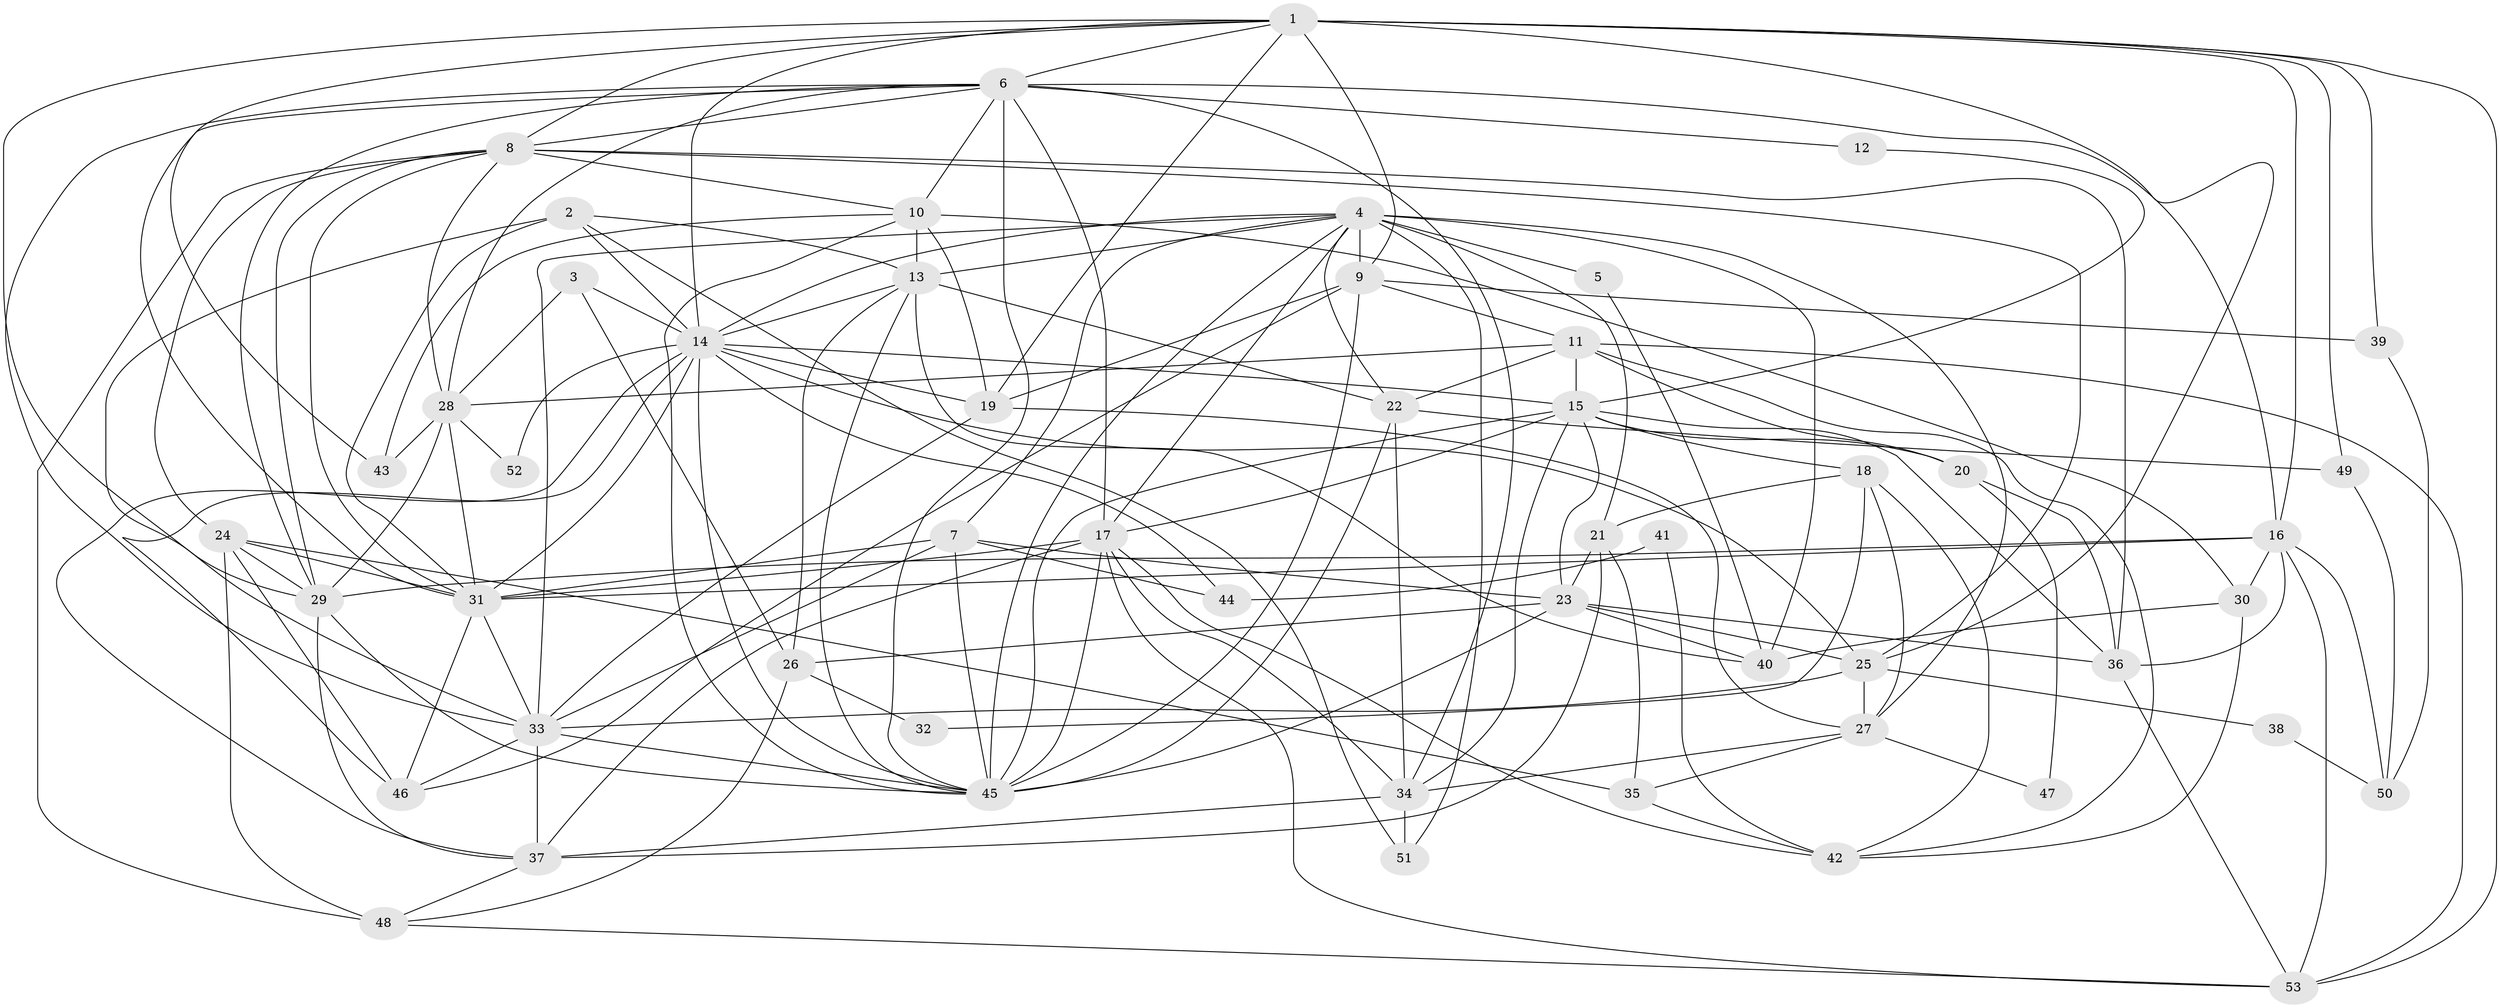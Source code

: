 // original degree distribution, {3: 0.29770992366412213, 5: 0.16030534351145037, 4: 0.2595419847328244, 7: 0.04580152671755725, 2: 0.1297709923664122, 6: 0.08396946564885496, 8: 0.022900763358778626}
// Generated by graph-tools (version 1.1) at 2025/51/03/04/25 22:51:20]
// undirected, 53 vertices, 164 edges
graph export_dot {
  node [color=gray90,style=filled];
  1;
  2;
  3;
  4;
  5;
  6;
  7;
  8;
  9;
  10;
  11;
  12;
  13;
  14;
  15;
  16;
  17;
  18;
  19;
  20;
  21;
  22;
  23;
  24;
  25;
  26;
  27;
  28;
  29;
  30;
  31;
  32;
  33;
  34;
  35;
  36;
  37;
  38;
  39;
  40;
  41;
  42;
  43;
  44;
  45;
  46;
  47;
  48;
  49;
  50;
  51;
  52;
  53;
  1 -- 6 [weight=1.0];
  1 -- 8 [weight=1.0];
  1 -- 9 [weight=1.0];
  1 -- 14 [weight=1.0];
  1 -- 16 [weight=1.0];
  1 -- 19 [weight=1.0];
  1 -- 25 [weight=1.0];
  1 -- 29 [weight=1.0];
  1 -- 39 [weight=1.0];
  1 -- 43 [weight=1.0];
  1 -- 49 [weight=1.0];
  1 -- 53 [weight=1.0];
  2 -- 13 [weight=1.0];
  2 -- 14 [weight=1.0];
  2 -- 31 [weight=2.0];
  2 -- 33 [weight=1.0];
  2 -- 51 [weight=1.0];
  3 -- 14 [weight=1.0];
  3 -- 26 [weight=1.0];
  3 -- 28 [weight=1.0];
  4 -- 5 [weight=2.0];
  4 -- 7 [weight=1.0];
  4 -- 9 [weight=1.0];
  4 -- 13 [weight=1.0];
  4 -- 14 [weight=1.0];
  4 -- 17 [weight=1.0];
  4 -- 21 [weight=1.0];
  4 -- 22 [weight=1.0];
  4 -- 27 [weight=1.0];
  4 -- 33 [weight=1.0];
  4 -- 40 [weight=2.0];
  4 -- 45 [weight=1.0];
  4 -- 51 [weight=1.0];
  5 -- 40 [weight=1.0];
  6 -- 8 [weight=1.0];
  6 -- 10 [weight=1.0];
  6 -- 12 [weight=1.0];
  6 -- 16 [weight=2.0];
  6 -- 17 [weight=1.0];
  6 -- 28 [weight=1.0];
  6 -- 29 [weight=1.0];
  6 -- 31 [weight=1.0];
  6 -- 33 [weight=1.0];
  6 -- 34 [weight=1.0];
  6 -- 45 [weight=1.0];
  7 -- 23 [weight=1.0];
  7 -- 31 [weight=2.0];
  7 -- 33 [weight=1.0];
  7 -- 44 [weight=1.0];
  7 -- 45 [weight=1.0];
  8 -- 10 [weight=1.0];
  8 -- 24 [weight=1.0];
  8 -- 25 [weight=1.0];
  8 -- 28 [weight=1.0];
  8 -- 29 [weight=1.0];
  8 -- 31 [weight=1.0];
  8 -- 36 [weight=1.0];
  8 -- 48 [weight=1.0];
  9 -- 11 [weight=1.0];
  9 -- 19 [weight=2.0];
  9 -- 39 [weight=1.0];
  9 -- 45 [weight=3.0];
  9 -- 46 [weight=1.0];
  10 -- 13 [weight=1.0];
  10 -- 19 [weight=1.0];
  10 -- 30 [weight=1.0];
  10 -- 43 [weight=1.0];
  10 -- 45 [weight=1.0];
  11 -- 15 [weight=1.0];
  11 -- 20 [weight=1.0];
  11 -- 22 [weight=1.0];
  11 -- 28 [weight=1.0];
  11 -- 42 [weight=1.0];
  11 -- 53 [weight=1.0];
  12 -- 15 [weight=1.0];
  13 -- 14 [weight=1.0];
  13 -- 22 [weight=1.0];
  13 -- 26 [weight=1.0];
  13 -- 40 [weight=1.0];
  13 -- 45 [weight=2.0];
  14 -- 15 [weight=1.0];
  14 -- 19 [weight=1.0];
  14 -- 25 [weight=1.0];
  14 -- 31 [weight=1.0];
  14 -- 37 [weight=1.0];
  14 -- 44 [weight=1.0];
  14 -- 45 [weight=1.0];
  14 -- 46 [weight=2.0];
  14 -- 52 [weight=1.0];
  15 -- 17 [weight=1.0];
  15 -- 18 [weight=1.0];
  15 -- 20 [weight=2.0];
  15 -- 23 [weight=2.0];
  15 -- 34 [weight=1.0];
  15 -- 36 [weight=1.0];
  15 -- 45 [weight=1.0];
  16 -- 29 [weight=1.0];
  16 -- 30 [weight=2.0];
  16 -- 31 [weight=1.0];
  16 -- 36 [weight=1.0];
  16 -- 50 [weight=1.0];
  16 -- 53 [weight=1.0];
  17 -- 31 [weight=1.0];
  17 -- 34 [weight=1.0];
  17 -- 37 [weight=1.0];
  17 -- 42 [weight=1.0];
  17 -- 45 [weight=1.0];
  17 -- 53 [weight=1.0];
  18 -- 21 [weight=1.0];
  18 -- 27 [weight=1.0];
  18 -- 32 [weight=1.0];
  18 -- 42 [weight=1.0];
  19 -- 27 [weight=1.0];
  19 -- 33 [weight=1.0];
  20 -- 36 [weight=1.0];
  20 -- 47 [weight=1.0];
  21 -- 23 [weight=1.0];
  21 -- 35 [weight=1.0];
  21 -- 37 [weight=2.0];
  22 -- 34 [weight=1.0];
  22 -- 45 [weight=1.0];
  22 -- 49 [weight=1.0];
  23 -- 25 [weight=1.0];
  23 -- 26 [weight=1.0];
  23 -- 36 [weight=1.0];
  23 -- 40 [weight=1.0];
  23 -- 45 [weight=1.0];
  24 -- 29 [weight=1.0];
  24 -- 31 [weight=1.0];
  24 -- 35 [weight=1.0];
  24 -- 46 [weight=1.0];
  24 -- 48 [weight=2.0];
  25 -- 27 [weight=1.0];
  25 -- 33 [weight=1.0];
  25 -- 38 [weight=1.0];
  26 -- 32 [weight=1.0];
  26 -- 48 [weight=1.0];
  27 -- 34 [weight=1.0];
  27 -- 35 [weight=1.0];
  27 -- 47 [weight=1.0];
  28 -- 29 [weight=1.0];
  28 -- 31 [weight=1.0];
  28 -- 43 [weight=1.0];
  28 -- 52 [weight=1.0];
  29 -- 37 [weight=2.0];
  29 -- 45 [weight=1.0];
  30 -- 40 [weight=1.0];
  30 -- 42 [weight=1.0];
  31 -- 33 [weight=1.0];
  31 -- 46 [weight=1.0];
  33 -- 37 [weight=2.0];
  33 -- 45 [weight=1.0];
  33 -- 46 [weight=1.0];
  34 -- 37 [weight=1.0];
  34 -- 51 [weight=1.0];
  35 -- 42 [weight=1.0];
  36 -- 53 [weight=1.0];
  37 -- 48 [weight=1.0];
  38 -- 50 [weight=1.0];
  39 -- 50 [weight=1.0];
  41 -- 42 [weight=1.0];
  41 -- 44 [weight=1.0];
  48 -- 53 [weight=1.0];
  49 -- 50 [weight=1.0];
}
